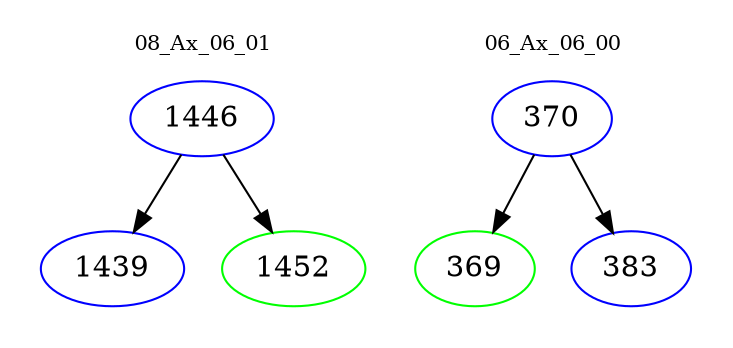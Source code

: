 digraph{
subgraph cluster_0 {
color = white
label = "08_Ax_06_01";
fontsize=10;
T0_1446 [label="1446", color="blue"]
T0_1446 -> T0_1439 [color="black"]
T0_1439 [label="1439", color="blue"]
T0_1446 -> T0_1452 [color="black"]
T0_1452 [label="1452", color="green"]
}
subgraph cluster_1 {
color = white
label = "06_Ax_06_00";
fontsize=10;
T1_370 [label="370", color="blue"]
T1_370 -> T1_369 [color="black"]
T1_369 [label="369", color="green"]
T1_370 -> T1_383 [color="black"]
T1_383 [label="383", color="blue"]
}
}
